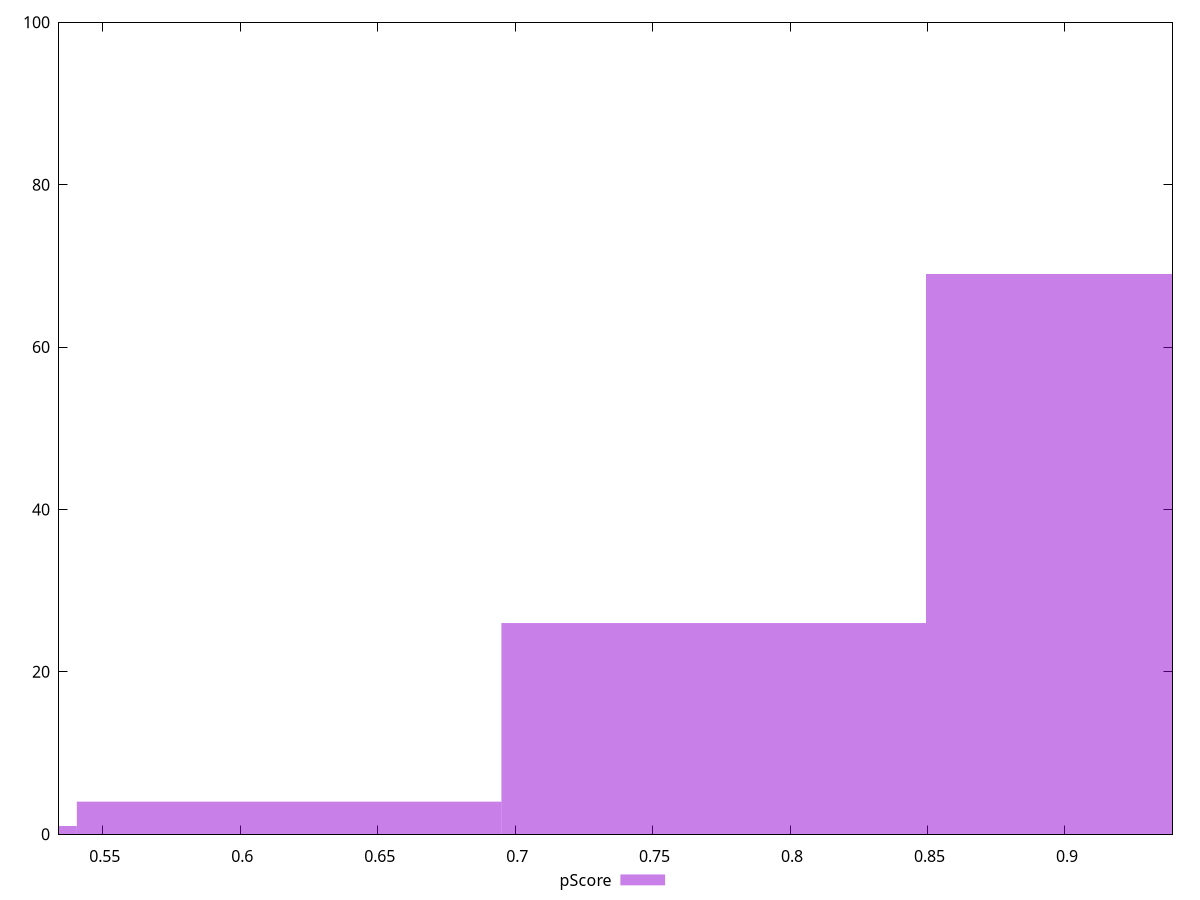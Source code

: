 reset

$pScore <<EOF
0.6177852515473441 4
0.9266778773210161 69
0.7722315644341802 26
0.46333893866050807 1
EOF

set key outside below
set boxwidth 0.15444631288683602
set xrange [0.5340803300250051:0.9391213764579283]
set yrange [0:100]
set trange [0:100]
set style fill transparent solid 0.5 noborder
set terminal svg size 640, 490 enhanced background rgb 'white'
set output "report_00015_2021-02-09T16-11-33.973Z/first-meaningful-paint/samples/pages+cached/pScore/histogram.svg"

plot $pScore title "pScore" with boxes

reset

